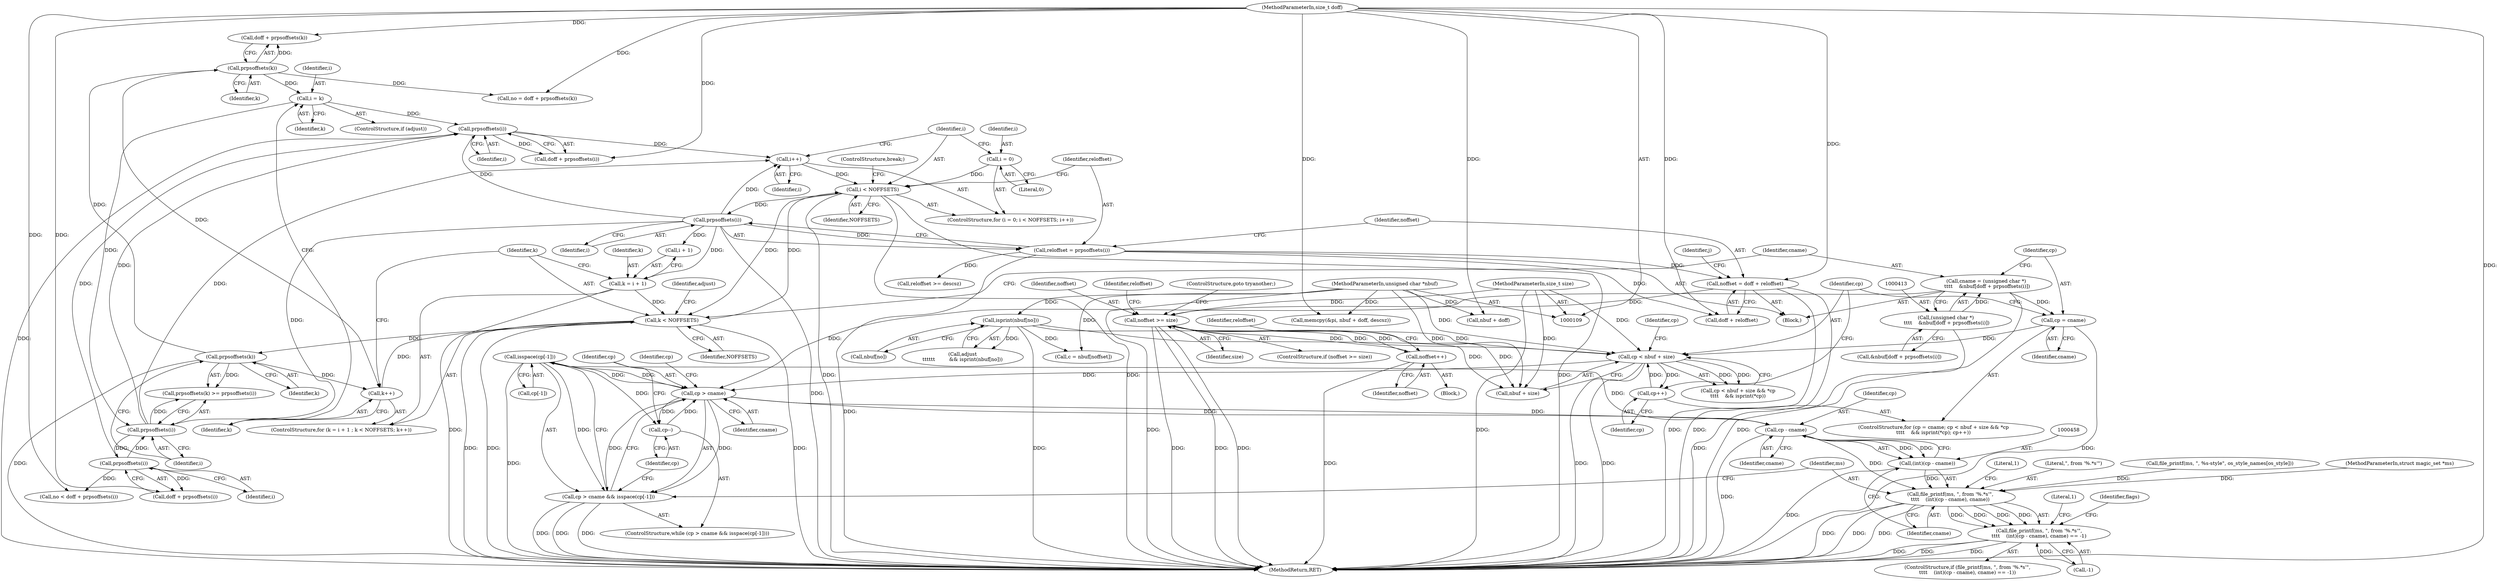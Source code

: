 digraph "0_file_a642587a9c9e2dd7feacdf513c3643ce26ad3c22@array" {
"1000445" [label="(Call,isspace(cp[-1]))"];
"1000442" [label="(Call,cp > cname)"];
"1000426" [label="(Call,cp < nbuf + size)"];
"1000437" [label="(Call,cp++)"];
"1000422" [label="(Call,cp = cname)"];
"1000410" [label="(Call,cname = (unsigned char *)\n \t\t\t\t    &nbuf[doff + prpsoffsets(i)])"];
"1000412" [label="(Call,(unsigned char *)\n \t\t\t\t    &nbuf[doff + prpsoffsets(i)])"];
"1000401" [label="(Call,isprint(nbuf[no]))"];
"1000111" [label="(MethodParameterIn,unsigned char *nbuf)"];
"1000322" [label="(Call,noffset >= size)"];
"1000299" [label="(Call,noffset = doff + reloffset)"];
"1000117" [label="(MethodParameterIn,size_t doff)"];
"1000294" [label="(Call,reloffset = prpsoffsets(i))"];
"1000296" [label="(Call,prpsoffsets(i))"];
"1000285" [label="(Call,i < NOFFSETS)"];
"1000288" [label="(Call,i++)"];
"1000419" [label="(Call,prpsoffsets(i))"];
"1000393" [label="(Call,prpsoffsets(i))"];
"1000379" [label="(Call,prpsoffsets(i))"];
"1000407" [label="(Call,i = k)"];
"1000387" [label="(Call,prpsoffsets(k))"];
"1000377" [label="(Call,prpsoffsets(k))"];
"1000364" [label="(Call,k < NOFFSETS)"];
"1000367" [label="(Call,k++)"];
"1000359" [label="(Call,k = i + 1)"];
"1000282" [label="(Call,i = 0)"];
"1000316" [label="(Call,noffset++)"];
"1000119" [label="(MethodParameterIn,size_t size)"];
"1000445" [label="(Call,isspace(cp[-1]))"];
"1000450" [label="(Call,cp--)"];
"1000441" [label="(Call,cp > cname && isspace(cp[-1]))"];
"1000459" [label="(Call,cp - cname)"];
"1000457" [label="(Call,(int)(cp - cname))"];
"1000454" [label="(Call,file_printf(ms, \", from '%.*s'\",\n\t\t\t\t    (int)(cp - cname), cname))"];
"1000453" [label="(Call,file_printf(ms, \", from '%.*s'\",\n\t\t\t\t    (int)(cp - cname), cname) == -1)"];
"1000385" [label="(Call,doff + prpsoffsets(k))"];
"1000445" [label="(Call,isspace(cp[-1]))"];
"1000464" [label="(Literal,1)"];
"1000315" [label="(Block,)"];
"1000462" [label="(Identifier,cname)"];
"1000422" [label="(Call,cp = cname)"];
"1000373" [label="(Identifier,adjust)"];
"1000301" [label="(Call,doff + reloffset)"];
"1000380" [label="(Identifier,i)"];
"1000117" [label="(MethodParameterIn,size_t doff)"];
"1000290" [label="(Block,)"];
"1000460" [label="(Identifier,cp)"];
"1000441" [label="(Call,cp > cname && isspace(cp[-1]))"];
"1000410" [label="(Call,cname = (unsigned char *)\n \t\t\t\t    &nbuf[doff + prpsoffsets(i)])"];
"1000402" [label="(Call,nbuf[no])"];
"1000461" [label="(Identifier,cname)"];
"1000426" [label="(Call,cp < nbuf + size)"];
"1000454" [label="(Call,file_printf(ms, \", from '%.*s'\",\n\t\t\t\t    (int)(cp - cname), cname))"];
"1000463" [label="(Call,-1)"];
"1000447" [label="(Identifier,cp)"];
"1000328" [label="(Identifier,reloffset)"];
"1000379" [label="(Call,prpsoffsets(i))"];
"1000456" [label="(Literal,\", from '%.*s'\")"];
"1000325" [label="(ControlStructure,goto tryanother;)"];
"1000287" [label="(Identifier,NOFFSETS)"];
"1000321" [label="(ControlStructure,if (noffset >= size))"];
"1000319" [label="(Identifier,reloffset)"];
"1000401" [label="(Call,isprint(nbuf[no]))"];
"1000367" [label="(Call,k++)"];
"1000446" [label="(Call,cp[-1])"];
"1000297" [label="(Identifier,i)"];
"1000331" [label="(Call,c = nbuf[noffset])"];
"1000414" [label="(Call,&nbuf[doff + prpsoffsets(i)])"];
"1000323" [label="(Identifier,noffset)"];
"1000443" [label="(Identifier,cp)"];
"1000251" [label="(Call,memcpy(&pi, nbuf + doff, descsz))"];
"1000453" [label="(Call,file_printf(ms, \", from '%.*s'\",\n\t\t\t\t    (int)(cp - cname), cname) == -1)"];
"1000119" [label="(MethodParameterIn,size_t size)"];
"1000457" [label="(Call,(int)(cp - cname))"];
"1000216" [label="(Call,file_printf(ms, \", %s-style\", os_style_names[os_style]))"];
"1000477" [label="(MethodReturn,RET)"];
"1000452" [label="(ControlStructure,if (file_printf(ms, \", from '%.*s'\",\n\t\t\t\t    (int)(cp - cname), cname) == -1))"];
"1000433" [label="(Identifier,cp)"];
"1000423" [label="(Identifier,cp)"];
"1000451" [label="(Identifier,cp)"];
"1000407" [label="(Call,i = k)"];
"1000428" [label="(Call,nbuf + size)"];
"1000383" [label="(Call,no = doff + prpsoffsets(k))"];
"1000365" [label="(Identifier,k)"];
"1000438" [label="(Identifier,cp)"];
"1000288" [label="(Call,i++)"];
"1000361" [label="(Call,i + 1)"];
"1000405" [label="(ControlStructure,if (adjust))"];
"1000378" [label="(Identifier,k)"];
"1000425" [label="(Call,cp < nbuf + size && *cp\n\t\t\t\t    && isprint(*cp))"];
"1000296" [label="(Call,prpsoffsets(i))"];
"1000285" [label="(Call,i < NOFFSETS)"];
"1000444" [label="(Identifier,cname)"];
"1000387" [label="(Call,prpsoffsets(k))"];
"1000437" [label="(Call,cp++)"];
"1000427" [label="(Identifier,cp)"];
"1000281" [label="(ControlStructure,for (i = 0; i < NOFFSETS; i++))"];
"1000294" [label="(Call,reloffset = prpsoffsets(i))"];
"1000360" [label="(Identifier,k)"];
"1000111" [label="(MethodParameterIn,unsigned char *nbuf)"];
"1000110" [label="(MethodParameterIn,struct magic_set *ms)"];
"1000359" [label="(Call,k = i + 1)"];
"1000474" [label="(ControlStructure,break;)"];
"1000289" [label="(Identifier,i)"];
"1000299" [label="(Call,noffset = doff + reloffset)"];
"1000393" [label="(Call,prpsoffsets(i))"];
"1000376" [label="(Call,prpsoffsets(k) >= prpsoffsets(i))"];
"1000409" [label="(Identifier,k)"];
"1000300" [label="(Identifier,noffset)"];
"1000421" [label="(ControlStructure,for (cp = cname; cp < nbuf + size && *cp\n\t\t\t\t    && isprint(*cp); cp++))"];
"1000282" [label="(Call,i = 0)"];
"1000358" [label="(ControlStructure,for (k = i + 1 ; k < NOFFSETS; k++))"];
"1000283" [label="(Identifier,i)"];
"1000368" [label="(Identifier,k)"];
"1000408" [label="(Identifier,i)"];
"1000420" [label="(Identifier,i)"];
"1000417" [label="(Call,doff + prpsoffsets(i))"];
"1000317" [label="(Identifier,noffset)"];
"1000394" [label="(Identifier,i)"];
"1000389" [label="(Call,no < doff + prpsoffsets(i))"];
"1000324" [label="(Identifier,size)"];
"1000364" [label="(Call,k < NOFFSETS)"];
"1000254" [label="(Call,nbuf + doff)"];
"1000327" [label="(Call,reloffset >= descsz)"];
"1000388" [label="(Identifier,k)"];
"1000307" [label="(Identifier,j)"];
"1000316" [label="(Call,noffset++)"];
"1000411" [label="(Identifier,cname)"];
"1000424" [label="(Identifier,cname)"];
"1000284" [label="(Literal,0)"];
"1000295" [label="(Identifier,reloffset)"];
"1000286" [label="(Identifier,i)"];
"1000466" [label="(Literal,1)"];
"1000391" [label="(Call,doff + prpsoffsets(i))"];
"1000419" [label="(Call,prpsoffsets(i))"];
"1000377" [label="(Call,prpsoffsets(k))"];
"1000322" [label="(Call,noffset >= size)"];
"1000399" [label="(Call,adjust\n\t\t\t\t\t\t         && isprint(nbuf[no]))"];
"1000450" [label="(Call,cp--)"];
"1000412" [label="(Call,(unsigned char *)\n \t\t\t\t    &nbuf[doff + prpsoffsets(i)])"];
"1000440" [label="(ControlStructure,while (cp > cname && isspace(cp[-1])))"];
"1000455" [label="(Identifier,ms)"];
"1000469" [label="(Identifier,flags)"];
"1000459" [label="(Call,cp - cname)"];
"1000442" [label="(Call,cp > cname)"];
"1000366" [label="(Identifier,NOFFSETS)"];
"1000445" -> "1000441"  [label="AST: "];
"1000445" -> "1000446"  [label="CFG: "];
"1000446" -> "1000445"  [label="AST: "];
"1000441" -> "1000445"  [label="CFG: "];
"1000445" -> "1000477"  [label="DDG: "];
"1000445" -> "1000442"  [label="DDG: "];
"1000445" -> "1000441"  [label="DDG: "];
"1000442" -> "1000445"  [label="DDG: "];
"1000445" -> "1000450"  [label="DDG: "];
"1000445" -> "1000459"  [label="DDG: "];
"1000442" -> "1000441"  [label="AST: "];
"1000442" -> "1000444"  [label="CFG: "];
"1000443" -> "1000442"  [label="AST: "];
"1000444" -> "1000442"  [label="AST: "];
"1000447" -> "1000442"  [label="CFG: "];
"1000441" -> "1000442"  [label="CFG: "];
"1000442" -> "1000441"  [label="DDG: "];
"1000442" -> "1000441"  [label="DDG: "];
"1000426" -> "1000442"  [label="DDG: "];
"1000450" -> "1000442"  [label="DDG: "];
"1000410" -> "1000442"  [label="DDG: "];
"1000442" -> "1000450"  [label="DDG: "];
"1000442" -> "1000459"  [label="DDG: "];
"1000442" -> "1000459"  [label="DDG: "];
"1000426" -> "1000425"  [label="AST: "];
"1000426" -> "1000428"  [label="CFG: "];
"1000427" -> "1000426"  [label="AST: "];
"1000428" -> "1000426"  [label="AST: "];
"1000433" -> "1000426"  [label="CFG: "];
"1000425" -> "1000426"  [label="CFG: "];
"1000426" -> "1000477"  [label="DDG: "];
"1000426" -> "1000477"  [label="DDG: "];
"1000426" -> "1000425"  [label="DDG: "];
"1000426" -> "1000425"  [label="DDG: "];
"1000437" -> "1000426"  [label="DDG: "];
"1000422" -> "1000426"  [label="DDG: "];
"1000401" -> "1000426"  [label="DDG: "];
"1000111" -> "1000426"  [label="DDG: "];
"1000322" -> "1000426"  [label="DDG: "];
"1000119" -> "1000426"  [label="DDG: "];
"1000426" -> "1000437"  [label="DDG: "];
"1000437" -> "1000421"  [label="AST: "];
"1000437" -> "1000438"  [label="CFG: "];
"1000438" -> "1000437"  [label="AST: "];
"1000427" -> "1000437"  [label="CFG: "];
"1000422" -> "1000421"  [label="AST: "];
"1000422" -> "1000424"  [label="CFG: "];
"1000423" -> "1000422"  [label="AST: "];
"1000424" -> "1000422"  [label="AST: "];
"1000427" -> "1000422"  [label="CFG: "];
"1000422" -> "1000477"  [label="DDG: "];
"1000410" -> "1000422"  [label="DDG: "];
"1000410" -> "1000290"  [label="AST: "];
"1000410" -> "1000412"  [label="CFG: "];
"1000411" -> "1000410"  [label="AST: "];
"1000412" -> "1000410"  [label="AST: "];
"1000423" -> "1000410"  [label="CFG: "];
"1000410" -> "1000477"  [label="DDG: "];
"1000412" -> "1000410"  [label="DDG: "];
"1000412" -> "1000414"  [label="CFG: "];
"1000413" -> "1000412"  [label="AST: "];
"1000414" -> "1000412"  [label="AST: "];
"1000412" -> "1000477"  [label="DDG: "];
"1000401" -> "1000399"  [label="AST: "];
"1000401" -> "1000402"  [label="CFG: "];
"1000402" -> "1000401"  [label="AST: "];
"1000399" -> "1000401"  [label="CFG: "];
"1000401" -> "1000477"  [label="DDG: "];
"1000401" -> "1000331"  [label="DDG: "];
"1000401" -> "1000399"  [label="DDG: "];
"1000111" -> "1000401"  [label="DDG: "];
"1000401" -> "1000428"  [label="DDG: "];
"1000111" -> "1000109"  [label="AST: "];
"1000111" -> "1000477"  [label="DDG: "];
"1000111" -> "1000251"  [label="DDG: "];
"1000111" -> "1000254"  [label="DDG: "];
"1000111" -> "1000331"  [label="DDG: "];
"1000111" -> "1000428"  [label="DDG: "];
"1000322" -> "1000321"  [label="AST: "];
"1000322" -> "1000324"  [label="CFG: "];
"1000323" -> "1000322"  [label="AST: "];
"1000324" -> "1000322"  [label="AST: "];
"1000325" -> "1000322"  [label="CFG: "];
"1000328" -> "1000322"  [label="CFG: "];
"1000322" -> "1000477"  [label="DDG: "];
"1000322" -> "1000477"  [label="DDG: "];
"1000322" -> "1000477"  [label="DDG: "];
"1000322" -> "1000316"  [label="DDG: "];
"1000299" -> "1000322"  [label="DDG: "];
"1000316" -> "1000322"  [label="DDG: "];
"1000119" -> "1000322"  [label="DDG: "];
"1000322" -> "1000428"  [label="DDG: "];
"1000299" -> "1000290"  [label="AST: "];
"1000299" -> "1000301"  [label="CFG: "];
"1000300" -> "1000299"  [label="AST: "];
"1000301" -> "1000299"  [label="AST: "];
"1000307" -> "1000299"  [label="CFG: "];
"1000299" -> "1000477"  [label="DDG: "];
"1000299" -> "1000477"  [label="DDG: "];
"1000117" -> "1000299"  [label="DDG: "];
"1000294" -> "1000299"  [label="DDG: "];
"1000117" -> "1000109"  [label="AST: "];
"1000117" -> "1000477"  [label="DDG: "];
"1000117" -> "1000251"  [label="DDG: "];
"1000117" -> "1000254"  [label="DDG: "];
"1000117" -> "1000301"  [label="DDG: "];
"1000117" -> "1000383"  [label="DDG: "];
"1000117" -> "1000385"  [label="DDG: "];
"1000117" -> "1000389"  [label="DDG: "];
"1000117" -> "1000391"  [label="DDG: "];
"1000117" -> "1000417"  [label="DDG: "];
"1000294" -> "1000290"  [label="AST: "];
"1000294" -> "1000296"  [label="CFG: "];
"1000295" -> "1000294"  [label="AST: "];
"1000296" -> "1000294"  [label="AST: "];
"1000300" -> "1000294"  [label="CFG: "];
"1000294" -> "1000477"  [label="DDG: "];
"1000296" -> "1000294"  [label="DDG: "];
"1000294" -> "1000301"  [label="DDG: "];
"1000294" -> "1000327"  [label="DDG: "];
"1000296" -> "1000297"  [label="CFG: "];
"1000297" -> "1000296"  [label="AST: "];
"1000296" -> "1000477"  [label="DDG: "];
"1000296" -> "1000288"  [label="DDG: "];
"1000285" -> "1000296"  [label="DDG: "];
"1000296" -> "1000359"  [label="DDG: "];
"1000296" -> "1000361"  [label="DDG: "];
"1000296" -> "1000379"  [label="DDG: "];
"1000296" -> "1000419"  [label="DDG: "];
"1000285" -> "1000281"  [label="AST: "];
"1000285" -> "1000287"  [label="CFG: "];
"1000286" -> "1000285"  [label="AST: "];
"1000287" -> "1000285"  [label="AST: "];
"1000295" -> "1000285"  [label="CFG: "];
"1000474" -> "1000285"  [label="CFG: "];
"1000285" -> "1000477"  [label="DDG: "];
"1000285" -> "1000477"  [label="DDG: "];
"1000285" -> "1000477"  [label="DDG: "];
"1000288" -> "1000285"  [label="DDG: "];
"1000282" -> "1000285"  [label="DDG: "];
"1000364" -> "1000285"  [label="DDG: "];
"1000285" -> "1000364"  [label="DDG: "];
"1000288" -> "1000281"  [label="AST: "];
"1000288" -> "1000289"  [label="CFG: "];
"1000289" -> "1000288"  [label="AST: "];
"1000286" -> "1000288"  [label="CFG: "];
"1000419" -> "1000288"  [label="DDG: "];
"1000379" -> "1000288"  [label="DDG: "];
"1000419" -> "1000417"  [label="AST: "];
"1000419" -> "1000420"  [label="CFG: "];
"1000420" -> "1000419"  [label="AST: "];
"1000417" -> "1000419"  [label="CFG: "];
"1000419" -> "1000477"  [label="DDG: "];
"1000419" -> "1000417"  [label="DDG: "];
"1000393" -> "1000419"  [label="DDG: "];
"1000407" -> "1000419"  [label="DDG: "];
"1000379" -> "1000419"  [label="DDG: "];
"1000393" -> "1000391"  [label="AST: "];
"1000393" -> "1000394"  [label="CFG: "];
"1000394" -> "1000393"  [label="AST: "];
"1000391" -> "1000393"  [label="CFG: "];
"1000393" -> "1000379"  [label="DDG: "];
"1000393" -> "1000389"  [label="DDG: "];
"1000393" -> "1000391"  [label="DDG: "];
"1000379" -> "1000393"  [label="DDG: "];
"1000379" -> "1000376"  [label="AST: "];
"1000379" -> "1000380"  [label="CFG: "];
"1000380" -> "1000379"  [label="AST: "];
"1000376" -> "1000379"  [label="CFG: "];
"1000379" -> "1000376"  [label="DDG: "];
"1000407" -> "1000379"  [label="DDG: "];
"1000407" -> "1000405"  [label="AST: "];
"1000407" -> "1000409"  [label="CFG: "];
"1000408" -> "1000407"  [label="AST: "];
"1000409" -> "1000407"  [label="AST: "];
"1000368" -> "1000407"  [label="CFG: "];
"1000387" -> "1000407"  [label="DDG: "];
"1000387" -> "1000385"  [label="AST: "];
"1000387" -> "1000388"  [label="CFG: "];
"1000388" -> "1000387"  [label="AST: "];
"1000385" -> "1000387"  [label="CFG: "];
"1000387" -> "1000367"  [label="DDG: "];
"1000387" -> "1000383"  [label="DDG: "];
"1000387" -> "1000385"  [label="DDG: "];
"1000377" -> "1000387"  [label="DDG: "];
"1000377" -> "1000376"  [label="AST: "];
"1000377" -> "1000378"  [label="CFG: "];
"1000378" -> "1000377"  [label="AST: "];
"1000380" -> "1000377"  [label="CFG: "];
"1000377" -> "1000477"  [label="DDG: "];
"1000377" -> "1000367"  [label="DDG: "];
"1000377" -> "1000376"  [label="DDG: "];
"1000364" -> "1000377"  [label="DDG: "];
"1000364" -> "1000358"  [label="AST: "];
"1000364" -> "1000366"  [label="CFG: "];
"1000365" -> "1000364"  [label="AST: "];
"1000366" -> "1000364"  [label="AST: "];
"1000373" -> "1000364"  [label="CFG: "];
"1000411" -> "1000364"  [label="CFG: "];
"1000364" -> "1000477"  [label="DDG: "];
"1000364" -> "1000477"  [label="DDG: "];
"1000364" -> "1000477"  [label="DDG: "];
"1000367" -> "1000364"  [label="DDG: "];
"1000359" -> "1000364"  [label="DDG: "];
"1000367" -> "1000358"  [label="AST: "];
"1000367" -> "1000368"  [label="CFG: "];
"1000368" -> "1000367"  [label="AST: "];
"1000365" -> "1000367"  [label="CFG: "];
"1000359" -> "1000358"  [label="AST: "];
"1000359" -> "1000361"  [label="CFG: "];
"1000360" -> "1000359"  [label="AST: "];
"1000361" -> "1000359"  [label="AST: "];
"1000365" -> "1000359"  [label="CFG: "];
"1000359" -> "1000477"  [label="DDG: "];
"1000282" -> "1000281"  [label="AST: "];
"1000282" -> "1000284"  [label="CFG: "];
"1000283" -> "1000282"  [label="AST: "];
"1000284" -> "1000282"  [label="AST: "];
"1000286" -> "1000282"  [label="CFG: "];
"1000316" -> "1000315"  [label="AST: "];
"1000316" -> "1000317"  [label="CFG: "];
"1000317" -> "1000316"  [label="AST: "];
"1000319" -> "1000316"  [label="CFG: "];
"1000316" -> "1000477"  [label="DDG: "];
"1000119" -> "1000109"  [label="AST: "];
"1000119" -> "1000477"  [label="DDG: "];
"1000119" -> "1000428"  [label="DDG: "];
"1000450" -> "1000440"  [label="AST: "];
"1000450" -> "1000451"  [label="CFG: "];
"1000451" -> "1000450"  [label="AST: "];
"1000443" -> "1000450"  [label="CFG: "];
"1000441" -> "1000440"  [label="AST: "];
"1000451" -> "1000441"  [label="CFG: "];
"1000455" -> "1000441"  [label="CFG: "];
"1000441" -> "1000477"  [label="DDG: "];
"1000441" -> "1000477"  [label="DDG: "];
"1000441" -> "1000477"  [label="DDG: "];
"1000459" -> "1000457"  [label="AST: "];
"1000459" -> "1000461"  [label="CFG: "];
"1000460" -> "1000459"  [label="AST: "];
"1000461" -> "1000459"  [label="AST: "];
"1000457" -> "1000459"  [label="CFG: "];
"1000459" -> "1000477"  [label="DDG: "];
"1000459" -> "1000457"  [label="DDG: "];
"1000459" -> "1000457"  [label="DDG: "];
"1000459" -> "1000454"  [label="DDG: "];
"1000457" -> "1000454"  [label="AST: "];
"1000458" -> "1000457"  [label="AST: "];
"1000462" -> "1000457"  [label="CFG: "];
"1000457" -> "1000477"  [label="DDG: "];
"1000457" -> "1000454"  [label="DDG: "];
"1000454" -> "1000453"  [label="AST: "];
"1000454" -> "1000462"  [label="CFG: "];
"1000455" -> "1000454"  [label="AST: "];
"1000456" -> "1000454"  [label="AST: "];
"1000462" -> "1000454"  [label="AST: "];
"1000464" -> "1000454"  [label="CFG: "];
"1000454" -> "1000477"  [label="DDG: "];
"1000454" -> "1000477"  [label="DDG: "];
"1000454" -> "1000477"  [label="DDG: "];
"1000454" -> "1000453"  [label="DDG: "];
"1000454" -> "1000453"  [label="DDG: "];
"1000454" -> "1000453"  [label="DDG: "];
"1000454" -> "1000453"  [label="DDG: "];
"1000216" -> "1000454"  [label="DDG: "];
"1000110" -> "1000454"  [label="DDG: "];
"1000453" -> "1000452"  [label="AST: "];
"1000453" -> "1000463"  [label="CFG: "];
"1000463" -> "1000453"  [label="AST: "];
"1000466" -> "1000453"  [label="CFG: "];
"1000469" -> "1000453"  [label="CFG: "];
"1000453" -> "1000477"  [label="DDG: "];
"1000453" -> "1000477"  [label="DDG: "];
"1000453" -> "1000477"  [label="DDG: "];
"1000463" -> "1000453"  [label="DDG: "];
}
